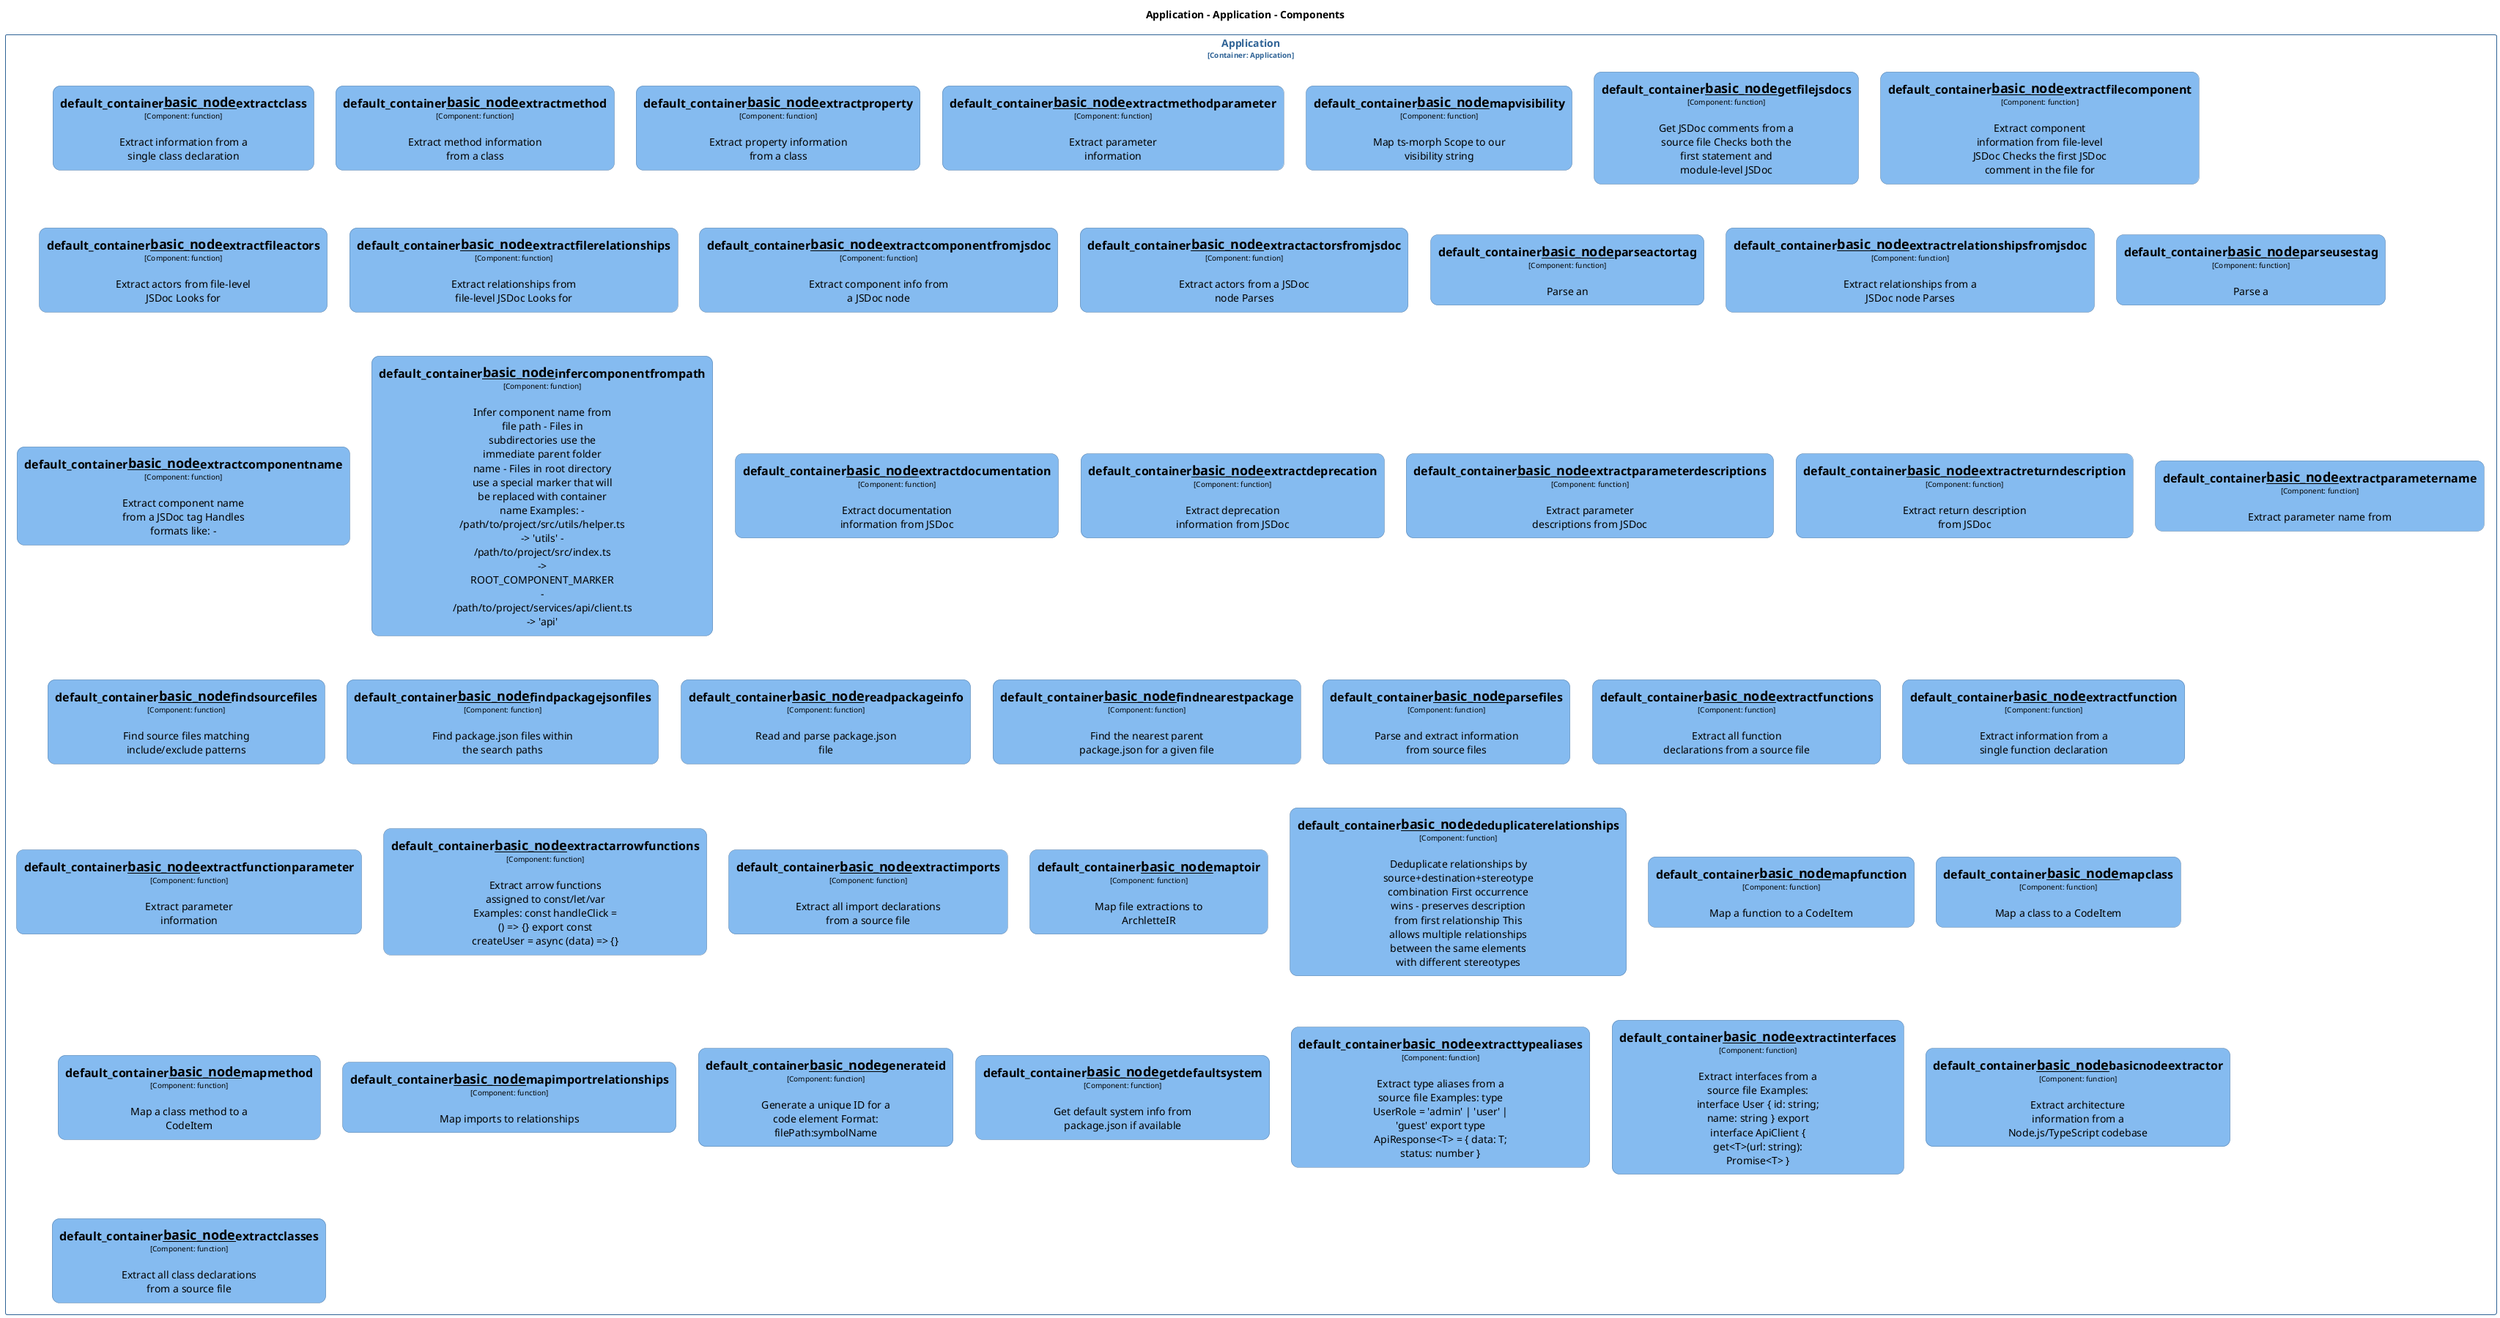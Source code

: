 @startuml
set separator none
title Application - Application - Components

top to bottom direction
skinparam ranksep 60
skinparam nodesep 30

skinparam {
  arrowFontSize 10
  defaultTextAlignment center
  wrapWidth 200
  maxMessageSize 100
  defaultFontName "Arial"
}

hide stereotype

skinparam rectangle<<Application.Application.default_container__basic_node__basicnodeextractor>> {
  BackgroundColor #85bbf0
  FontColor #000000
  BorderColor #5d82a8
  roundCorner 20
  shadowing false
}
skinparam rectangle<<Application.Application.default_container__basic_node__deduplicaterelationships>> {
  BackgroundColor #85bbf0
  FontColor #000000
  BorderColor #5d82a8
  roundCorner 20
  shadowing false
}
skinparam rectangle<<Application.Application.default_container__basic_node__extractactorsfromjsdoc>> {
  BackgroundColor #85bbf0
  FontColor #000000
  BorderColor #5d82a8
  roundCorner 20
  shadowing false
}
skinparam rectangle<<Application.Application.default_container__basic_node__extractarrowfunctions>> {
  BackgroundColor #85bbf0
  FontColor #000000
  BorderColor #5d82a8
  roundCorner 20
  shadowing false
}
skinparam rectangle<<Application.Application.default_container__basic_node__extractclass>> {
  BackgroundColor #85bbf0
  FontColor #000000
  BorderColor #5d82a8
  roundCorner 20
  shadowing false
}
skinparam rectangle<<Application.Application.default_container__basic_node__extractclasses>> {
  BackgroundColor #85bbf0
  FontColor #000000
  BorderColor #5d82a8
  roundCorner 20
  shadowing false
}
skinparam rectangle<<Application.Application.default_container__basic_node__extractcomponentfromjsdoc>> {
  BackgroundColor #85bbf0
  FontColor #000000
  BorderColor #5d82a8
  roundCorner 20
  shadowing false
}
skinparam rectangle<<Application.Application.default_container__basic_node__extractcomponentname>> {
  BackgroundColor #85bbf0
  FontColor #000000
  BorderColor #5d82a8
  roundCorner 20
  shadowing false
}
skinparam rectangle<<Application.Application.default_container__basic_node__extractdeprecation>> {
  BackgroundColor #85bbf0
  FontColor #000000
  BorderColor #5d82a8
  roundCorner 20
  shadowing false
}
skinparam rectangle<<Application.Application.default_container__basic_node__extractdocumentation>> {
  BackgroundColor #85bbf0
  FontColor #000000
  BorderColor #5d82a8
  roundCorner 20
  shadowing false
}
skinparam rectangle<<Application.Application.default_container__basic_node__extractfileactors>> {
  BackgroundColor #85bbf0
  FontColor #000000
  BorderColor #5d82a8
  roundCorner 20
  shadowing false
}
skinparam rectangle<<Application.Application.default_container__basic_node__extractfilecomponent>> {
  BackgroundColor #85bbf0
  FontColor #000000
  BorderColor #5d82a8
  roundCorner 20
  shadowing false
}
skinparam rectangle<<Application.Application.default_container__basic_node__extractfilerelationships>> {
  BackgroundColor #85bbf0
  FontColor #000000
  BorderColor #5d82a8
  roundCorner 20
  shadowing false
}
skinparam rectangle<<Application.Application.default_container__basic_node__extractfunction>> {
  BackgroundColor #85bbf0
  FontColor #000000
  BorderColor #5d82a8
  roundCorner 20
  shadowing false
}
skinparam rectangle<<Application.Application.default_container__basic_node__extractfunctionparameter>> {
  BackgroundColor #85bbf0
  FontColor #000000
  BorderColor #5d82a8
  roundCorner 20
  shadowing false
}
skinparam rectangle<<Application.Application.default_container__basic_node__extractfunctions>> {
  BackgroundColor #85bbf0
  FontColor #000000
  BorderColor #5d82a8
  roundCorner 20
  shadowing false
}
skinparam rectangle<<Application.Application.default_container__basic_node__extractimports>> {
  BackgroundColor #85bbf0
  FontColor #000000
  BorderColor #5d82a8
  roundCorner 20
  shadowing false
}
skinparam rectangle<<Application.Application.default_container__basic_node__extractinterfaces>> {
  BackgroundColor #85bbf0
  FontColor #000000
  BorderColor #5d82a8
  roundCorner 20
  shadowing false
}
skinparam rectangle<<Application.Application.default_container__basic_node__extractmethod>> {
  BackgroundColor #85bbf0
  FontColor #000000
  BorderColor #5d82a8
  roundCorner 20
  shadowing false
}
skinparam rectangle<<Application.Application.default_container__basic_node__extractmethodparameter>> {
  BackgroundColor #85bbf0
  FontColor #000000
  BorderColor #5d82a8
  roundCorner 20
  shadowing false
}
skinparam rectangle<<Application.Application.default_container__basic_node__extractparameterdescriptions>> {
  BackgroundColor #85bbf0
  FontColor #000000
  BorderColor #5d82a8
  roundCorner 20
  shadowing false
}
skinparam rectangle<<Application.Application.default_container__basic_node__extractparametername>> {
  BackgroundColor #85bbf0
  FontColor #000000
  BorderColor #5d82a8
  roundCorner 20
  shadowing false
}
skinparam rectangle<<Application.Application.default_container__basic_node__extractproperty>> {
  BackgroundColor #85bbf0
  FontColor #000000
  BorderColor #5d82a8
  roundCorner 20
  shadowing false
}
skinparam rectangle<<Application.Application.default_container__basic_node__extractrelationshipsfromjsdoc>> {
  BackgroundColor #85bbf0
  FontColor #000000
  BorderColor #5d82a8
  roundCorner 20
  shadowing false
}
skinparam rectangle<<Application.Application.default_container__basic_node__extractreturndescription>> {
  BackgroundColor #85bbf0
  FontColor #000000
  BorderColor #5d82a8
  roundCorner 20
  shadowing false
}
skinparam rectangle<<Application.Application.default_container__basic_node__extracttypealiases>> {
  BackgroundColor #85bbf0
  FontColor #000000
  BorderColor #5d82a8
  roundCorner 20
  shadowing false
}
skinparam rectangle<<Application.Application.default_container__basic_node__findnearestpackage>> {
  BackgroundColor #85bbf0
  FontColor #000000
  BorderColor #5d82a8
  roundCorner 20
  shadowing false
}
skinparam rectangle<<Application.Application.default_container__basic_node__findpackagejsonfiles>> {
  BackgroundColor #85bbf0
  FontColor #000000
  BorderColor #5d82a8
  roundCorner 20
  shadowing false
}
skinparam rectangle<<Application.Application.default_container__basic_node__findsourcefiles>> {
  BackgroundColor #85bbf0
  FontColor #000000
  BorderColor #5d82a8
  roundCorner 20
  shadowing false
}
skinparam rectangle<<Application.Application.default_container__basic_node__generateid>> {
  BackgroundColor #85bbf0
  FontColor #000000
  BorderColor #5d82a8
  roundCorner 20
  shadowing false
}
skinparam rectangle<<Application.Application.default_container__basic_node__getdefaultsystem>> {
  BackgroundColor #85bbf0
  FontColor #000000
  BorderColor #5d82a8
  roundCorner 20
  shadowing false
}
skinparam rectangle<<Application.Application.default_container__basic_node__getfilejsdocs>> {
  BackgroundColor #85bbf0
  FontColor #000000
  BorderColor #5d82a8
  roundCorner 20
  shadowing false
}
skinparam rectangle<<Application.Application.default_container__basic_node__infercomponentfrompath>> {
  BackgroundColor #85bbf0
  FontColor #000000
  BorderColor #5d82a8
  roundCorner 20
  shadowing false
}
skinparam rectangle<<Application.Application.default_container__basic_node__mapclass>> {
  BackgroundColor #85bbf0
  FontColor #000000
  BorderColor #5d82a8
  roundCorner 20
  shadowing false
}
skinparam rectangle<<Application.Application.default_container__basic_node__mapfunction>> {
  BackgroundColor #85bbf0
  FontColor #000000
  BorderColor #5d82a8
  roundCorner 20
  shadowing false
}
skinparam rectangle<<Application.Application.default_container__basic_node__mapimportrelationships>> {
  BackgroundColor #85bbf0
  FontColor #000000
  BorderColor #5d82a8
  roundCorner 20
  shadowing false
}
skinparam rectangle<<Application.Application.default_container__basic_node__mapmethod>> {
  BackgroundColor #85bbf0
  FontColor #000000
  BorderColor #5d82a8
  roundCorner 20
  shadowing false
}
skinparam rectangle<<Application.Application.default_container__basic_node__maptoir>> {
  BackgroundColor #85bbf0
  FontColor #000000
  BorderColor #5d82a8
  roundCorner 20
  shadowing false
}
skinparam rectangle<<Application.Application.default_container__basic_node__mapvisibility>> {
  BackgroundColor #85bbf0
  FontColor #000000
  BorderColor #5d82a8
  roundCorner 20
  shadowing false
}
skinparam rectangle<<Application.Application.default_container__basic_node__parseactortag>> {
  BackgroundColor #85bbf0
  FontColor #000000
  BorderColor #5d82a8
  roundCorner 20
  shadowing false
}
skinparam rectangle<<Application.Application.default_container__basic_node__parsefiles>> {
  BackgroundColor #85bbf0
  FontColor #000000
  BorderColor #5d82a8
  roundCorner 20
  shadowing false
}
skinparam rectangle<<Application.Application.default_container__basic_node__parseusestag>> {
  BackgroundColor #85bbf0
  FontColor #000000
  BorderColor #5d82a8
  roundCorner 20
  shadowing false
}
skinparam rectangle<<Application.Application.default_container__basic_node__readpackageinfo>> {
  BackgroundColor #85bbf0
  FontColor #000000
  BorderColor #5d82a8
  roundCorner 20
  shadowing false
}
skinparam rectangle<<Application.Application>> {
  BorderColor #2e6295
  FontColor #2e6295
  shadowing false
}

rectangle "Application\n<size:10>[Container: Application]</size>" <<Application.Application>> {
  rectangle "==default_container__basic_node__extractclass\n<size:10>[Component: function]</size>\n\nExtract information from a single class declaration" <<Application.Application.default_container__basic_node__extractclass>> as Application.Application.default_container__basic_node__extractclass
  rectangle "==default_container__basic_node__extractmethod\n<size:10>[Component: function]</size>\n\nExtract method information from a class" <<Application.Application.default_container__basic_node__extractmethod>> as Application.Application.default_container__basic_node__extractmethod
  rectangle "==default_container__basic_node__extractproperty\n<size:10>[Component: function]</size>\n\nExtract property information from a class" <<Application.Application.default_container__basic_node__extractproperty>> as Application.Application.default_container__basic_node__extractproperty
  rectangle "==default_container__basic_node__extractmethodparameter\n<size:10>[Component: function]</size>\n\nExtract parameter information" <<Application.Application.default_container__basic_node__extractmethodparameter>> as Application.Application.default_container__basic_node__extractmethodparameter
  rectangle "==default_container__basic_node__mapvisibility\n<size:10>[Component: function]</size>\n\nMap ts-morph Scope to our visibility string" <<Application.Application.default_container__basic_node__mapvisibility>> as Application.Application.default_container__basic_node__mapvisibility
  rectangle "==default_container__basic_node__getfilejsdocs\n<size:10>[Component: function]</size>\n\nGet JSDoc comments from a source file Checks both the first statement and module-level JSDoc" <<Application.Application.default_container__basic_node__getfilejsdocs>> as Application.Application.default_container__basic_node__getfilejsdocs
  rectangle "==default_container__basic_node__extractfilecomponent\n<size:10>[Component: function]</size>\n\nExtract component information from file-level JSDoc Checks the first JSDoc comment in the file for" <<Application.Application.default_container__basic_node__extractfilecomponent>> as Application.Application.default_container__basic_node__extractfilecomponent
  rectangle "==default_container__basic_node__extractfileactors\n<size:10>[Component: function]</size>\n\nExtract actors from file-level JSDoc Looks for" <<Application.Application.default_container__basic_node__extractfileactors>> as Application.Application.default_container__basic_node__extractfileactors
  rectangle "==default_container__basic_node__extractfilerelationships\n<size:10>[Component: function]</size>\n\nExtract relationships from file-level JSDoc Looks for" <<Application.Application.default_container__basic_node__extractfilerelationships>> as Application.Application.default_container__basic_node__extractfilerelationships
  rectangle "==default_container__basic_node__extractcomponentfromjsdoc\n<size:10>[Component: function]</size>\n\nExtract component info from a JSDoc node" <<Application.Application.default_container__basic_node__extractcomponentfromjsdoc>> as Application.Application.default_container__basic_node__extractcomponentfromjsdoc
  rectangle "==default_container__basic_node__extractactorsfromjsdoc\n<size:10>[Component: function]</size>\n\nExtract actors from a JSDoc node Parses" <<Application.Application.default_container__basic_node__extractactorsfromjsdoc>> as Application.Application.default_container__basic_node__extractactorsfromjsdoc
  rectangle "==default_container__basic_node__parseactortag\n<size:10>[Component: function]</size>\n\nParse an" <<Application.Application.default_container__basic_node__parseactortag>> as Application.Application.default_container__basic_node__parseactortag
  rectangle "==default_container__basic_node__extractrelationshipsfromjsdoc\n<size:10>[Component: function]</size>\n\nExtract relationships from a JSDoc node Parses" <<Application.Application.default_container__basic_node__extractrelationshipsfromjsdoc>> as Application.Application.default_container__basic_node__extractrelationshipsfromjsdoc
  rectangle "==default_container__basic_node__parseusestag\n<size:10>[Component: function]</size>\n\nParse a" <<Application.Application.default_container__basic_node__parseusestag>> as Application.Application.default_container__basic_node__parseusestag
  rectangle "==default_container__basic_node__extractcomponentname\n<size:10>[Component: function]</size>\n\nExtract component name from a JSDoc tag Handles formats like: -" <<Application.Application.default_container__basic_node__extractcomponentname>> as Application.Application.default_container__basic_node__extractcomponentname
  rectangle "==default_container__basic_node__infercomponentfrompath\n<size:10>[Component: function]</size>\n\nInfer component name from file path - Files in subdirectories use the immediate parent folder name - Files in root directory use a special marker that will be replaced with container name Examples: - /path/to/project/src/utils/helper.ts -> 'utils' - /path/to/project/src/index.ts -> ROOT_COMPONENT_MARKER - /path/to/project/services/api/client.ts -> 'api'" <<Application.Application.default_container__basic_node__infercomponentfrompath>> as Application.Application.default_container__basic_node__infercomponentfrompath
  rectangle "==default_container__basic_node__extractdocumentation\n<size:10>[Component: function]</size>\n\nExtract documentation information from JSDoc" <<Application.Application.default_container__basic_node__extractdocumentation>> as Application.Application.default_container__basic_node__extractdocumentation
  rectangle "==default_container__basic_node__extractdeprecation\n<size:10>[Component: function]</size>\n\nExtract deprecation information from JSDoc" <<Application.Application.default_container__basic_node__extractdeprecation>> as Application.Application.default_container__basic_node__extractdeprecation
  rectangle "==default_container__basic_node__extractparameterdescriptions\n<size:10>[Component: function]</size>\n\nExtract parameter descriptions from JSDoc" <<Application.Application.default_container__basic_node__extractparameterdescriptions>> as Application.Application.default_container__basic_node__extractparameterdescriptions
  rectangle "==default_container__basic_node__extractreturndescription\n<size:10>[Component: function]</size>\n\nExtract return description from JSDoc" <<Application.Application.default_container__basic_node__extractreturndescription>> as Application.Application.default_container__basic_node__extractreturndescription
  rectangle "==default_container__basic_node__extractparametername\n<size:10>[Component: function]</size>\n\nExtract parameter name from" <<Application.Application.default_container__basic_node__extractparametername>> as Application.Application.default_container__basic_node__extractparametername
  rectangle "==default_container__basic_node__findsourcefiles\n<size:10>[Component: function]</size>\n\nFind source files matching include/exclude patterns" <<Application.Application.default_container__basic_node__findsourcefiles>> as Application.Application.default_container__basic_node__findsourcefiles
  rectangle "==default_container__basic_node__findpackagejsonfiles\n<size:10>[Component: function]</size>\n\nFind package.json files within the search paths" <<Application.Application.default_container__basic_node__findpackagejsonfiles>> as Application.Application.default_container__basic_node__findpackagejsonfiles
  rectangle "==default_container__basic_node__readpackageinfo\n<size:10>[Component: function]</size>\n\nRead and parse package.json file" <<Application.Application.default_container__basic_node__readpackageinfo>> as Application.Application.default_container__basic_node__readpackageinfo
  rectangle "==default_container__basic_node__findnearestpackage\n<size:10>[Component: function]</size>\n\nFind the nearest parent package.json for a given file" <<Application.Application.default_container__basic_node__findnearestpackage>> as Application.Application.default_container__basic_node__findnearestpackage
  rectangle "==default_container__basic_node__parsefiles\n<size:10>[Component: function]</size>\n\nParse and extract information from source files" <<Application.Application.default_container__basic_node__parsefiles>> as Application.Application.default_container__basic_node__parsefiles
  rectangle "==default_container__basic_node__extractfunctions\n<size:10>[Component: function]</size>\n\nExtract all function declarations from a source file" <<Application.Application.default_container__basic_node__extractfunctions>> as Application.Application.default_container__basic_node__extractfunctions
  rectangle "==default_container__basic_node__extractfunction\n<size:10>[Component: function]</size>\n\nExtract information from a single function declaration" <<Application.Application.default_container__basic_node__extractfunction>> as Application.Application.default_container__basic_node__extractfunction
  rectangle "==default_container__basic_node__extractfunctionparameter\n<size:10>[Component: function]</size>\n\nExtract parameter information" <<Application.Application.default_container__basic_node__extractfunctionparameter>> as Application.Application.default_container__basic_node__extractfunctionparameter
  rectangle "==default_container__basic_node__extractarrowfunctions\n<size:10>[Component: function]</size>\n\nExtract arrow functions assigned to const/let/var Examples: const handleClick = () => {} export const createUser = async (data) => {}" <<Application.Application.default_container__basic_node__extractarrowfunctions>> as Application.Application.default_container__basic_node__extractarrowfunctions
  rectangle "==default_container__basic_node__extractimports\n<size:10>[Component: function]</size>\n\nExtract all import declarations from a source file" <<Application.Application.default_container__basic_node__extractimports>> as Application.Application.default_container__basic_node__extractimports
  rectangle "==default_container__basic_node__maptoir\n<size:10>[Component: function]</size>\n\nMap file extractions to ArchletteIR" <<Application.Application.default_container__basic_node__maptoir>> as Application.Application.default_container__basic_node__maptoir
  rectangle "==default_container__basic_node__deduplicaterelationships\n<size:10>[Component: function]</size>\n\nDeduplicate relationships by source+destination+stereotype combination First occurrence wins - preserves description from first relationship This allows multiple relationships between the same elements with different stereotypes" <<Application.Application.default_container__basic_node__deduplicaterelationships>> as Application.Application.default_container__basic_node__deduplicaterelationships
  rectangle "==default_container__basic_node__mapfunction\n<size:10>[Component: function]</size>\n\nMap a function to a CodeItem" <<Application.Application.default_container__basic_node__mapfunction>> as Application.Application.default_container__basic_node__mapfunction
  rectangle "==default_container__basic_node__mapclass\n<size:10>[Component: function]</size>\n\nMap a class to a CodeItem" <<Application.Application.default_container__basic_node__mapclass>> as Application.Application.default_container__basic_node__mapclass
  rectangle "==default_container__basic_node__mapmethod\n<size:10>[Component: function]</size>\n\nMap a class method to a CodeItem" <<Application.Application.default_container__basic_node__mapmethod>> as Application.Application.default_container__basic_node__mapmethod
  rectangle "==default_container__basic_node__mapimportrelationships\n<size:10>[Component: function]</size>\n\nMap imports to relationships" <<Application.Application.default_container__basic_node__mapimportrelationships>> as Application.Application.default_container__basic_node__mapimportrelationships
  rectangle "==default_container__basic_node__generateid\n<size:10>[Component: function]</size>\n\nGenerate a unique ID for a code element Format: filePath:symbolName" <<Application.Application.default_container__basic_node__generateid>> as Application.Application.default_container__basic_node__generateid
  rectangle "==default_container__basic_node__getdefaultsystem\n<size:10>[Component: function]</size>\n\nGet default system info from package.json if available" <<Application.Application.default_container__basic_node__getdefaultsystem>> as Application.Application.default_container__basic_node__getdefaultsystem
  rectangle "==default_container__basic_node__extracttypealiases\n<size:10>[Component: function]</size>\n\nExtract type aliases from a source file Examples: type UserRole = 'admin' | 'user' | 'guest' export type ApiResponse<T> = { data: T; status: number }" <<Application.Application.default_container__basic_node__extracttypealiases>> as Application.Application.default_container__basic_node__extracttypealiases
  rectangle "==default_container__basic_node__extractinterfaces\n<size:10>[Component: function]</size>\n\nExtract interfaces from a source file Examples: interface User { id: string; name: string } export interface ApiClient { get<T>(url: string): Promise<T> }" <<Application.Application.default_container__basic_node__extractinterfaces>> as Application.Application.default_container__basic_node__extractinterfaces
  rectangle "==default_container__basic_node__basicnodeextractor\n<size:10>[Component: function]</size>\n\nExtract architecture information from a Node.js/TypeScript codebase" <<Application.Application.default_container__basic_node__basicnodeextractor>> as Application.Application.default_container__basic_node__basicnodeextractor
  rectangle "==default_container__basic_node__extractclasses\n<size:10>[Component: function]</size>\n\nExtract all class declarations from a source file" <<Application.Application.default_container__basic_node__extractclasses>> as Application.Application.default_container__basic_node__extractclasses
}

@enduml